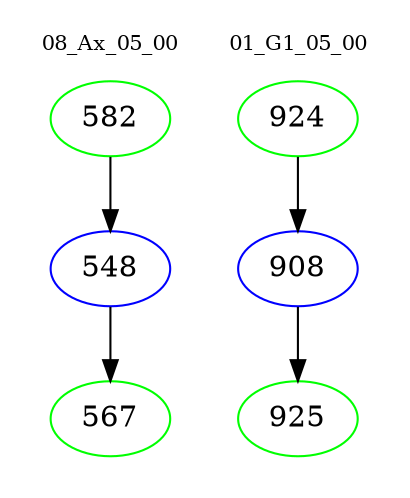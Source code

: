 digraph{
subgraph cluster_0 {
color = white
label = "08_Ax_05_00";
fontsize=10;
T0_582 [label="582", color="green"]
T0_582 -> T0_548 [color="black"]
T0_548 [label="548", color="blue"]
T0_548 -> T0_567 [color="black"]
T0_567 [label="567", color="green"]
}
subgraph cluster_1 {
color = white
label = "01_G1_05_00";
fontsize=10;
T1_924 [label="924", color="green"]
T1_924 -> T1_908 [color="black"]
T1_908 [label="908", color="blue"]
T1_908 -> T1_925 [color="black"]
T1_925 [label="925", color="green"]
}
}
